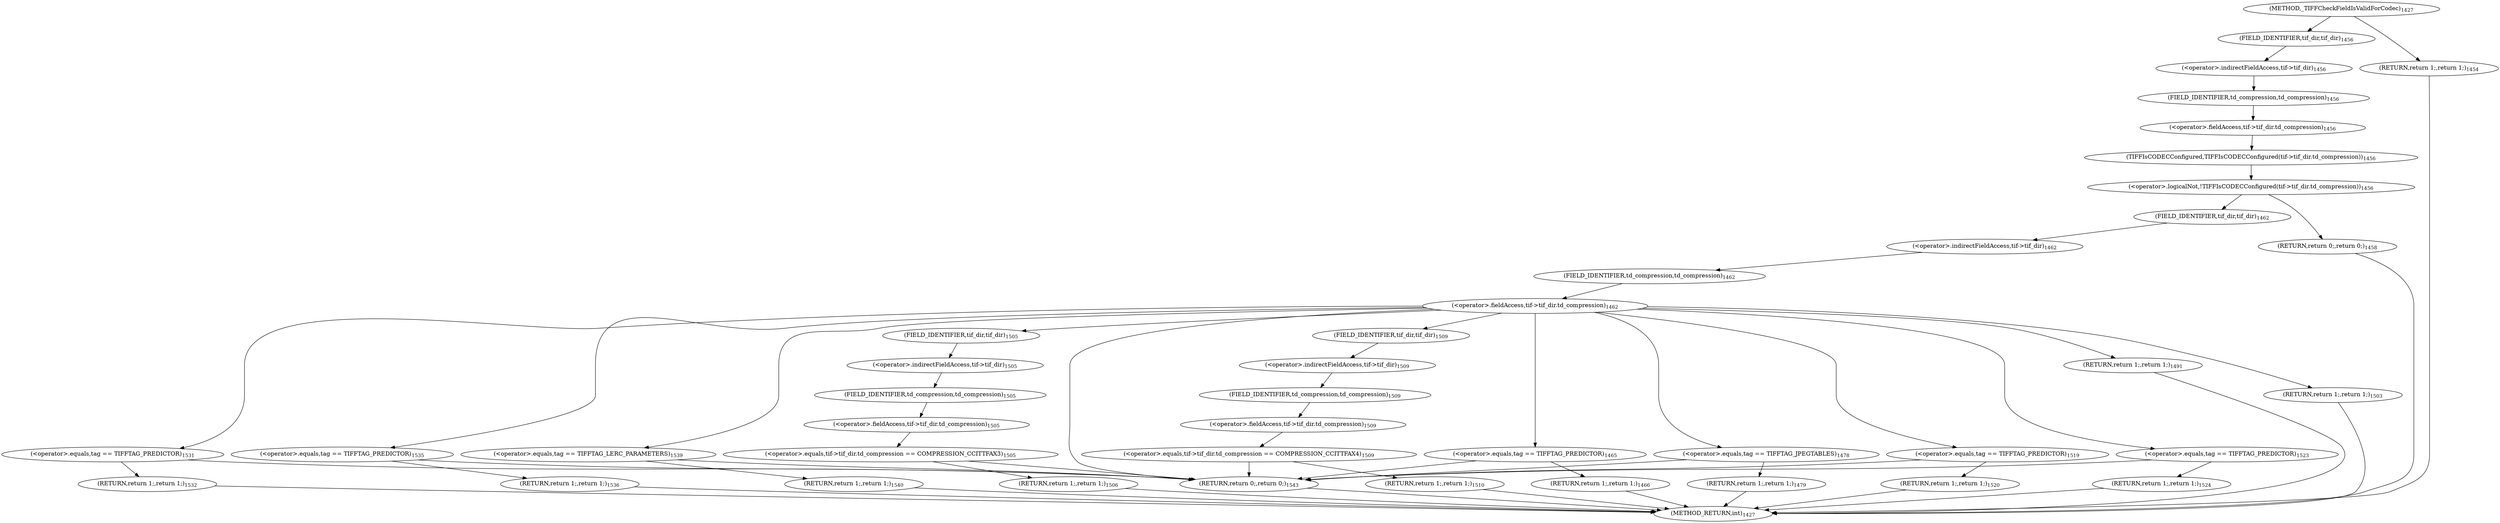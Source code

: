 digraph "_TIFFCheckFieldIsValidForCodec" {  
"28962" [label = <(RETURN,return 0;,return 0;)<SUB>1543</SUB>> ]
"28786" [label = <(&lt;operator&gt;.logicalNot,!TIFFIsCODECConfigured(tif-&gt;tif_dir.td_compression))<SUB>1456</SUB>> ]
"28797" [label = <(&lt;operator&gt;.fieldAccess,tif-&gt;tif_dir.td_compression)<SUB>1462</SUB>> ]
"28783" [label = <(RETURN,return 1;,return 1;)<SUB>1454</SUB>> ]
"28787" [label = <(TIFFIsCODECConfigured,TIFFIsCODECConfigured(tif-&gt;tif_dir.td_compression))<SUB>1456</SUB>> ]
"28794" [label = <(RETURN,return 0;,return 0;)<SUB>1458</SUB>> ]
"28798" [label = <(&lt;operator&gt;.indirectFieldAccess,tif-&gt;tif_dir)<SUB>1462</SUB>> ]
"28801" [label = <(FIELD_IDENTIFIER,td_compression,td_compression)<SUB>1462</SUB>> ]
"28788" [label = <(&lt;operator&gt;.fieldAccess,tif-&gt;tif_dir.td_compression)<SUB>1456</SUB>> ]
"28800" [label = <(FIELD_IDENTIFIER,tif_dir,tif_dir)<SUB>1462</SUB>> ]
"28806" [label = <(&lt;operator&gt;.equals,tag == TIFFTAG_PREDICTOR)<SUB>1465</SUB>> ]
"28825" [label = <(&lt;operator&gt;.equals,tag == TIFFTAG_JPEGTABLES)<SUB>1478</SUB>> ]
"28910" [label = <(&lt;operator&gt;.equals,tag == TIFFTAG_PREDICTOR)<SUB>1519</SUB>> ]
"28920" [label = <(&lt;operator&gt;.equals,tag == TIFFTAG_PREDICTOR)<SUB>1523</SUB>> ]
"28935" [label = <(&lt;operator&gt;.equals,tag == TIFFTAG_PREDICTOR)<SUB>1531</SUB>> ]
"28945" [label = <(&lt;operator&gt;.equals,tag == TIFFTAG_PREDICTOR)<SUB>1535</SUB>> ]
"28955" [label = <(&lt;operator&gt;.equals,tag == TIFFTAG_LERC_PARAMETERS)<SUB>1539</SUB>> ]
"28789" [label = <(&lt;operator&gt;.indirectFieldAccess,tif-&gt;tif_dir)<SUB>1456</SUB>> ]
"28792" [label = <(FIELD_IDENTIFIER,td_compression,td_compression)<SUB>1456</SUB>> ]
"28810" [label = <(RETURN,return 1;,return 1;)<SUB>1466</SUB>> ]
"28829" [label = <(RETURN,return 1;,return 1;)<SUB>1479</SUB>> ]
"28851" [label = <(RETURN,return 1;,return 1;)<SUB>1491</SUB>> ]
"28871" [label = <(RETURN,return 1;,return 1;)<SUB>1503</SUB>> ]
"28914" [label = <(RETURN,return 1;,return 1;)<SUB>1520</SUB>> ]
"28924" [label = <(RETURN,return 1;,return 1;)<SUB>1524</SUB>> ]
"28939" [label = <(RETURN,return 1;,return 1;)<SUB>1532</SUB>> ]
"28949" [label = <(RETURN,return 1;,return 1;)<SUB>1536</SUB>> ]
"28959" [label = <(RETURN,return 1;,return 1;)<SUB>1540</SUB>> ]
"28791" [label = <(FIELD_IDENTIFIER,tif_dir,tif_dir)<SUB>1456</SUB>> ]
"28876" [label = <(&lt;operator&gt;.equals,tif-&gt;tif_dir.td_compression == COMPRESSION_CCITTFAX3)<SUB>1505</SUB>> ]
"28890" [label = <(&lt;operator&gt;.equals,tif-&gt;tif_dir.td_compression == COMPRESSION_CCITTFAX4)<SUB>1509</SUB>> ]
"28877" [label = <(&lt;operator&gt;.fieldAccess,tif-&gt;tif_dir.td_compression)<SUB>1505</SUB>> ]
"28884" [label = <(RETURN,return 1;,return 1;)<SUB>1506</SUB>> ]
"28891" [label = <(&lt;operator&gt;.fieldAccess,tif-&gt;tif_dir.td_compression)<SUB>1509</SUB>> ]
"28898" [label = <(RETURN,return 1;,return 1;)<SUB>1510</SUB>> ]
"28878" [label = <(&lt;operator&gt;.indirectFieldAccess,tif-&gt;tif_dir)<SUB>1505</SUB>> ]
"28881" [label = <(FIELD_IDENTIFIER,td_compression,td_compression)<SUB>1505</SUB>> ]
"28892" [label = <(&lt;operator&gt;.indirectFieldAccess,tif-&gt;tif_dir)<SUB>1509</SUB>> ]
"28895" [label = <(FIELD_IDENTIFIER,td_compression,td_compression)<SUB>1509</SUB>> ]
"28880" [label = <(FIELD_IDENTIFIER,tif_dir,tif_dir)<SUB>1505</SUB>> ]
"28894" [label = <(FIELD_IDENTIFIER,tif_dir,tif_dir)<SUB>1509</SUB>> ]
"28744" [label = <(METHOD,_TIFFCheckFieldIsValidForCodec)<SUB>1427</SUB>> ]
"28964" [label = <(METHOD_RETURN,int)<SUB>1427</SUB>> ]
  "28962" -> "28964" 
  "28786" -> "28794" 
  "28786" -> "28800" 
  "28797" -> "28806" 
  "28797" -> "28962" 
  "28797" -> "28825" 
  "28797" -> "28851" 
  "28797" -> "28871" 
  "28797" -> "28880" 
  "28797" -> "28894" 
  "28797" -> "28910" 
  "28797" -> "28920" 
  "28797" -> "28935" 
  "28797" -> "28945" 
  "28797" -> "28955" 
  "28783" -> "28964" 
  "28787" -> "28786" 
  "28794" -> "28964" 
  "28798" -> "28801" 
  "28801" -> "28797" 
  "28788" -> "28787" 
  "28800" -> "28798" 
  "28806" -> "28810" 
  "28806" -> "28962" 
  "28825" -> "28829" 
  "28825" -> "28962" 
  "28910" -> "28914" 
  "28910" -> "28962" 
  "28920" -> "28924" 
  "28920" -> "28962" 
  "28935" -> "28939" 
  "28935" -> "28962" 
  "28945" -> "28949" 
  "28945" -> "28962" 
  "28955" -> "28959" 
  "28955" -> "28962" 
  "28789" -> "28792" 
  "28792" -> "28788" 
  "28810" -> "28964" 
  "28829" -> "28964" 
  "28851" -> "28964" 
  "28871" -> "28964" 
  "28914" -> "28964" 
  "28924" -> "28964" 
  "28939" -> "28964" 
  "28949" -> "28964" 
  "28959" -> "28964" 
  "28791" -> "28789" 
  "28876" -> "28884" 
  "28876" -> "28962" 
  "28890" -> "28898" 
  "28890" -> "28962" 
  "28877" -> "28876" 
  "28884" -> "28964" 
  "28891" -> "28890" 
  "28898" -> "28964" 
  "28878" -> "28881" 
  "28881" -> "28877" 
  "28892" -> "28895" 
  "28895" -> "28891" 
  "28880" -> "28878" 
  "28894" -> "28892" 
  "28744" -> "28791" 
  "28744" -> "28783" 
}
